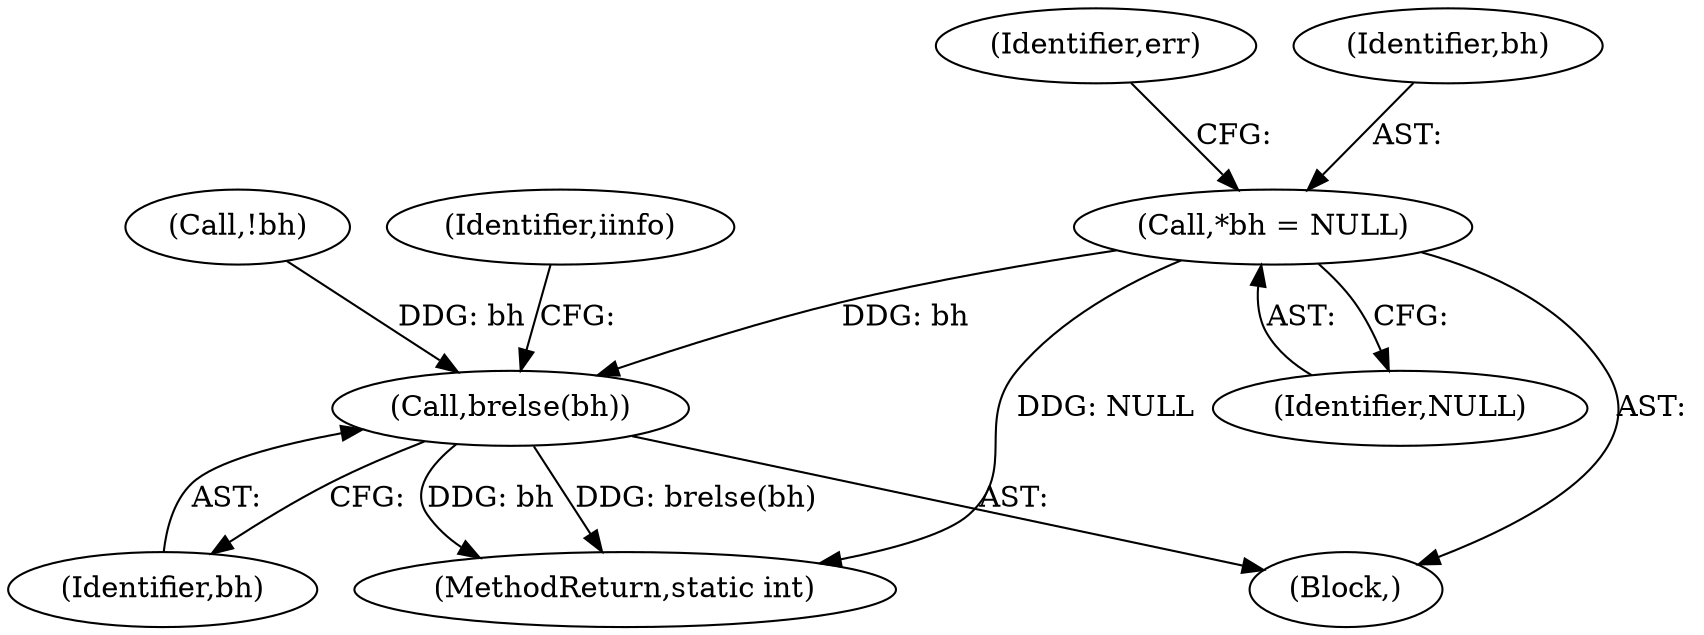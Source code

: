 digraph "0_linux_a1d47b262952a45aae62bd49cfaf33dd76c11a2c@pointer" {
"1000113" [label="(Call,*bh = NULL)"];
"1000188" [label="(Call,brelse(bh))"];
"1000113" [label="(Call,*bh = NULL)"];
"1000115" [label="(Identifier,NULL)"];
"1000189" [label="(Identifier,bh)"];
"1000119" [label="(Identifier,err)"];
"1000114" [label="(Identifier,bh)"];
"1000103" [label="(Block,)"];
"1000188" [label="(Call,brelse(bh))"];
"1000193" [label="(Identifier,iinfo)"];
"1000217" [label="(MethodReturn,static int)"];
"1000171" [label="(Call,!bh)"];
"1000113" -> "1000103"  [label="AST: "];
"1000113" -> "1000115"  [label="CFG: "];
"1000114" -> "1000113"  [label="AST: "];
"1000115" -> "1000113"  [label="AST: "];
"1000119" -> "1000113"  [label="CFG: "];
"1000113" -> "1000217"  [label="DDG: NULL"];
"1000113" -> "1000188"  [label="DDG: bh"];
"1000188" -> "1000103"  [label="AST: "];
"1000188" -> "1000189"  [label="CFG: "];
"1000189" -> "1000188"  [label="AST: "];
"1000193" -> "1000188"  [label="CFG: "];
"1000188" -> "1000217"  [label="DDG: brelse(bh)"];
"1000188" -> "1000217"  [label="DDG: bh"];
"1000171" -> "1000188"  [label="DDG: bh"];
}
